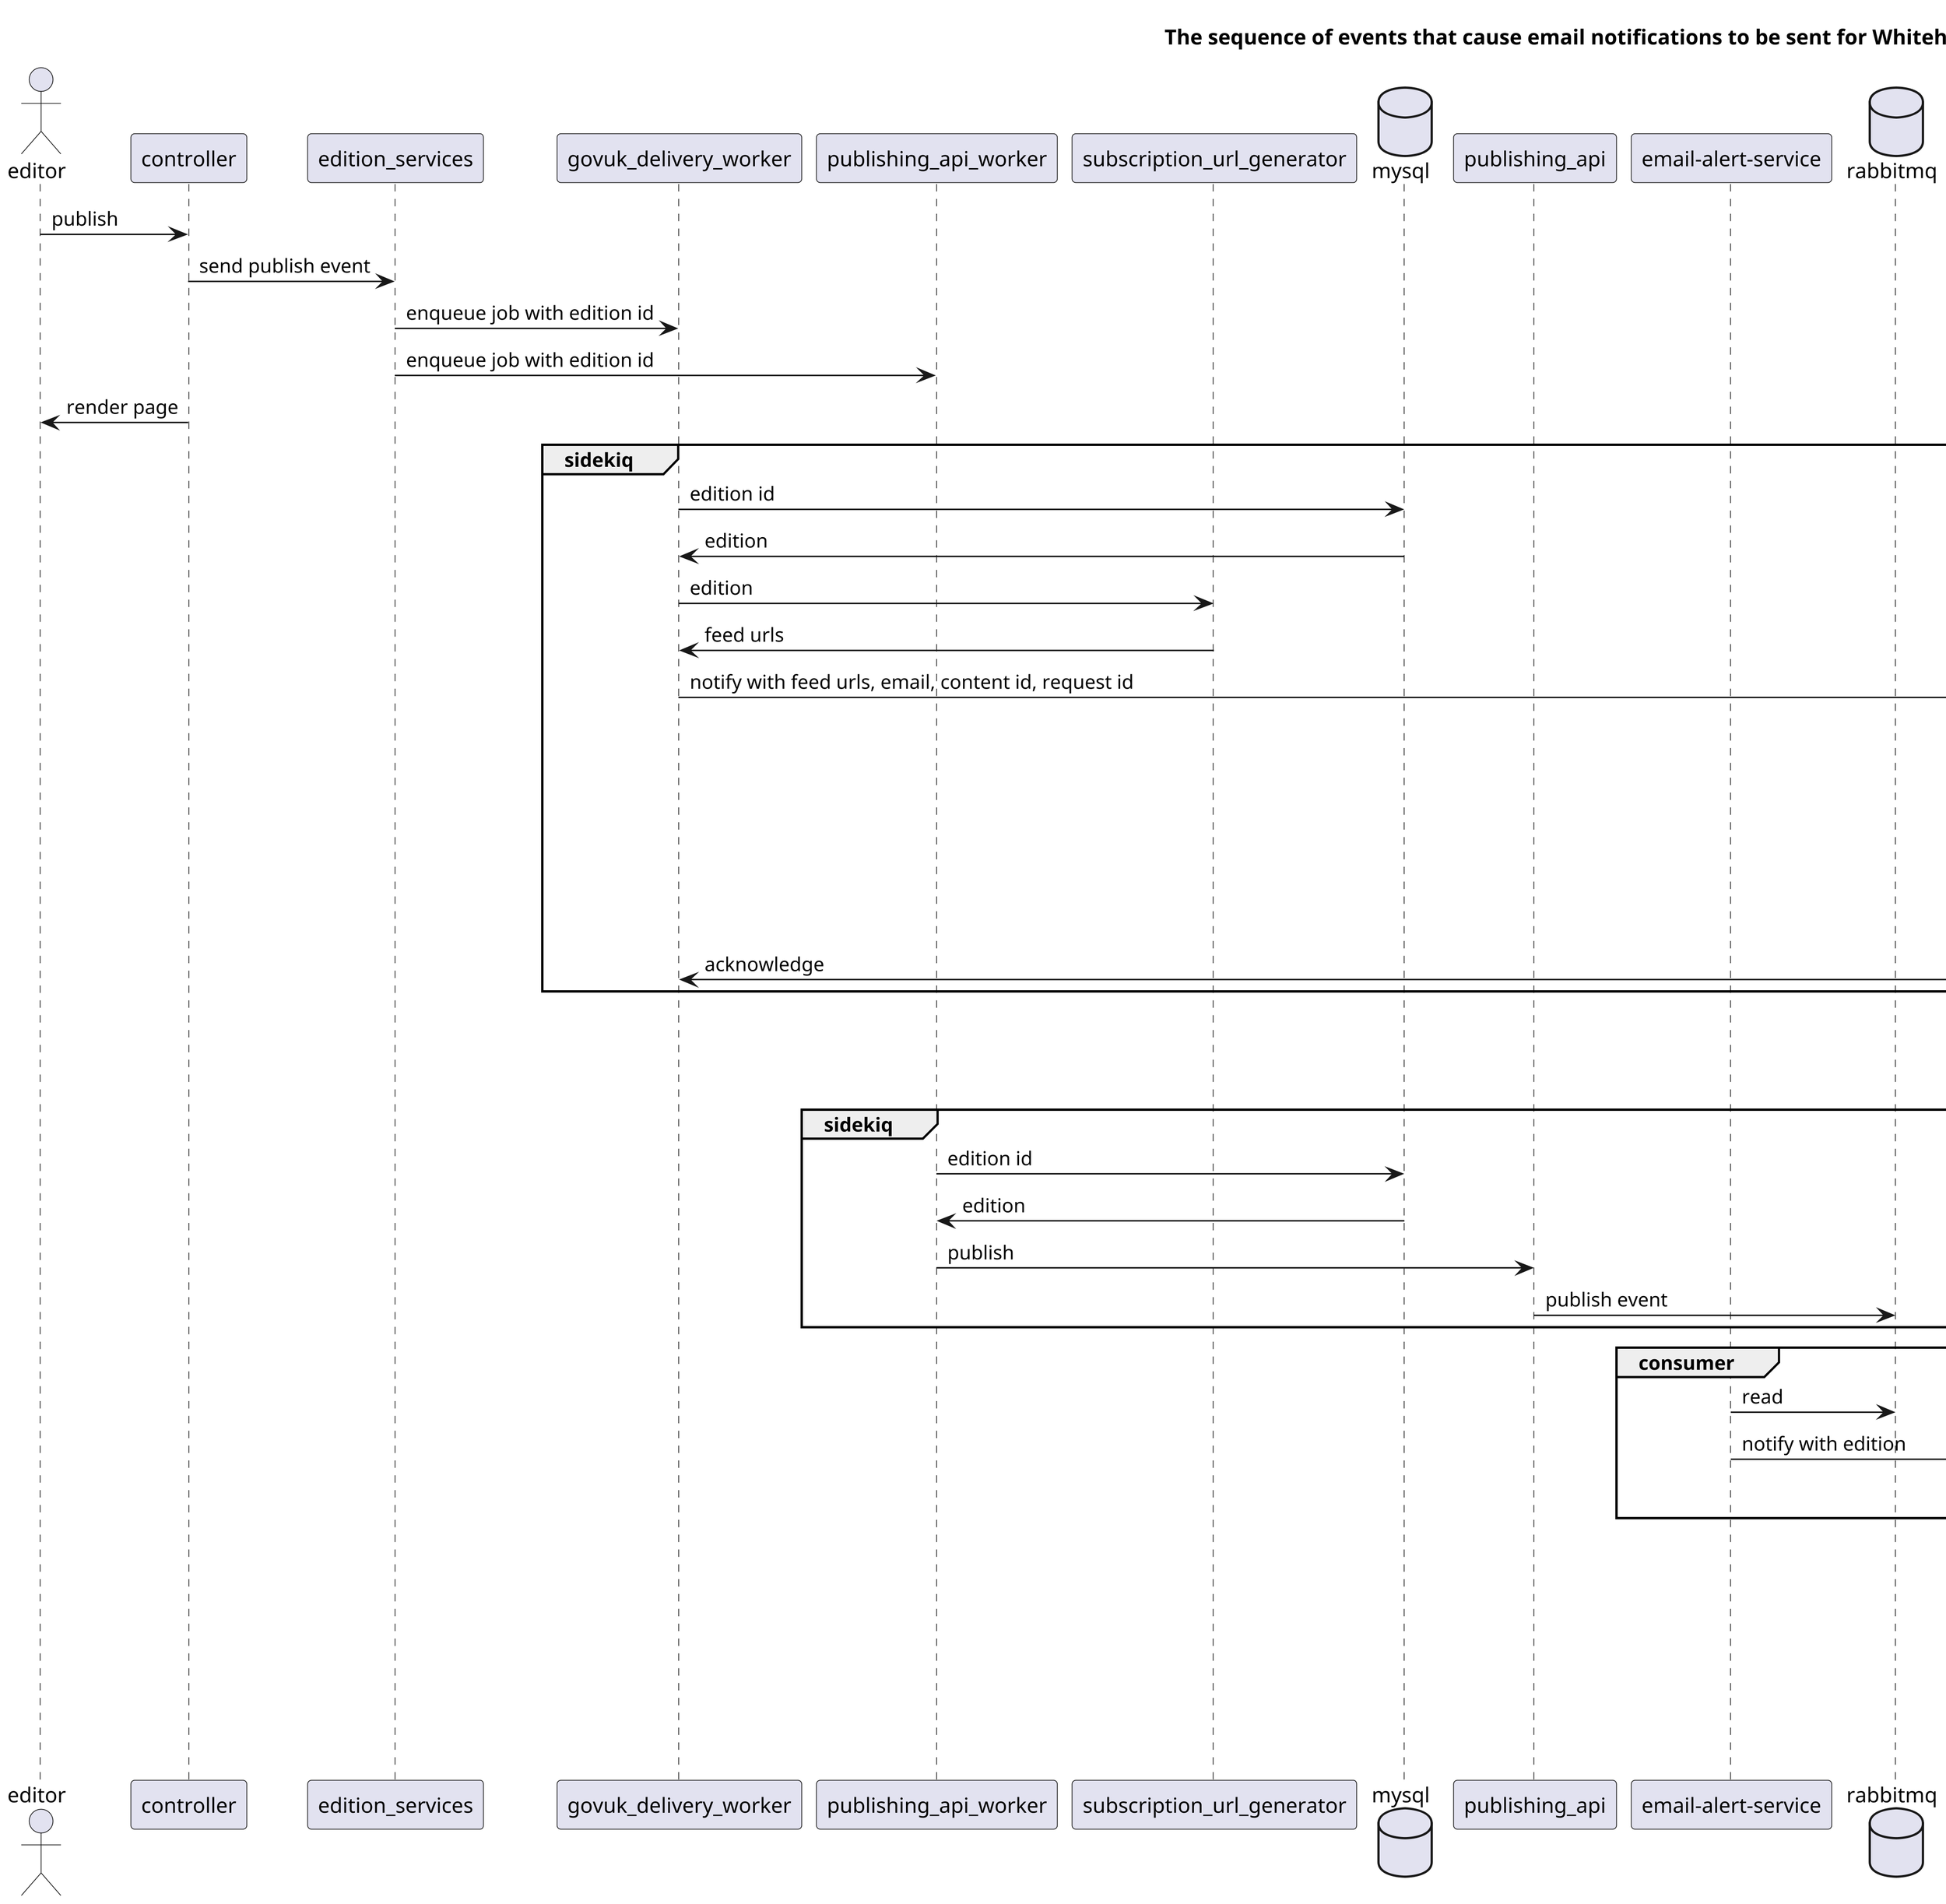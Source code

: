 @startuml

skinparam dpi 300
title The sequence of events that cause email notifications to be sent for Whitehall content on GOV.UK

actor editor
editor -> controller : publish
controller -> edition_services : send publish event
edition_services -> govuk_delivery_worker : enqueue job with edition id
edition_services -> publishing_api_worker : enqueue job with edition id
participant subscription_url_generator
database mysql
participant publishing_api
participant "email-alert-service" as emailalertservice
database rabbitmq
participant "email-alert-api" as emailalertapi
participant notification_worker
database postgres
controller -> editor : render page

group sidekiq
  govuk_delivery_worker -> mysql : edition id
  mysql -> govuk_delivery_worker : edition
  govuk_delivery_worker -> subscription_url_generator : edition
  subscription_url_generator -> govuk_delivery_worker : feed urls
  govuk_delivery_worker -> "govuk-delivery" as govukdelivery : notify with feed urls, email, content id, request id
  database mongo
  govukdelivery -> mongo : feed urls
  mongo -> govukdelivery : enabled/disabled topics
  govukdelivery -> "email-alert-api" as emailalertapi : log
  emailalertapi -> postgres : store
  govukdelivery -> "celery worker" as worker : enqueue job with enabled topics, email
  govukdelivery -> govuk_delivery_worker : acknowledge
end group

group celery
	participant govdelivery #LightBlue
  worker -> govdelivery : send email to topics
end group

group sidekiq
  publishing_api_worker -> mysql : edition id
  mysql -> publishing_api_worker : edition
  publishing_api_worker -> "publishing-api" as publishing_api : publish
  publishing_api -> rabbitmq : publish event
end group

group consumer
  emailalertservice -> rabbitmq : read
  emailalertservice -> emailalertapi : notify with edition
  emailalertapi -> notification_worker : enqueue job
end group

group sidekiq
  notification_worker -> postgres : links hash
  postgres -> notification_worker : enabled/disabled topics
  notification_worker -> postgres : log notification
  notification_worker -> govdelivery : send email to enabled topics
end group

@enduml
